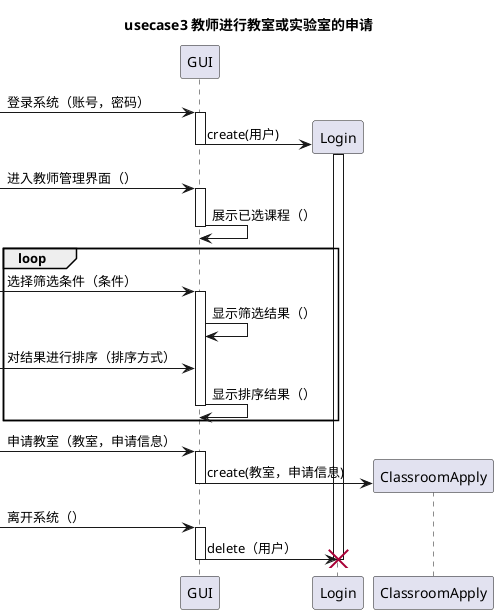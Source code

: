@startuml
title usecase3 **教师进行教室或实验室的申请**


[-> GUI : 登录系统（账号，密码）
activate GUI
create Login
GUI -> Login : create(用户)
activate Login
deactivate GUI

[->  GUI : 进入教师管理界面（）
activate GUI
GUI -> GUI : 展示已选课程（）
deactivate GUI

loop
[-> GUI : 选择筛选条件（条件）
activate GUI
GUI -> GUI : 显示筛选结果（）
[-> GUI : 对结果进行排序（排序方式）
GUI -> GUI : 显示排序结果（）
deactivate GUI
end

[-> GUI : 申请教室（教室，申请信息）
activate GUI
create ClassroomApply
GUI -> ClassroomApply : create(教室，申请信息)
deactivate GUI

[-> GUI : 离开系统（）
activate GUI

GUI -> Login : delete（用户）
destroy Login
deactivate GUI
@enduml